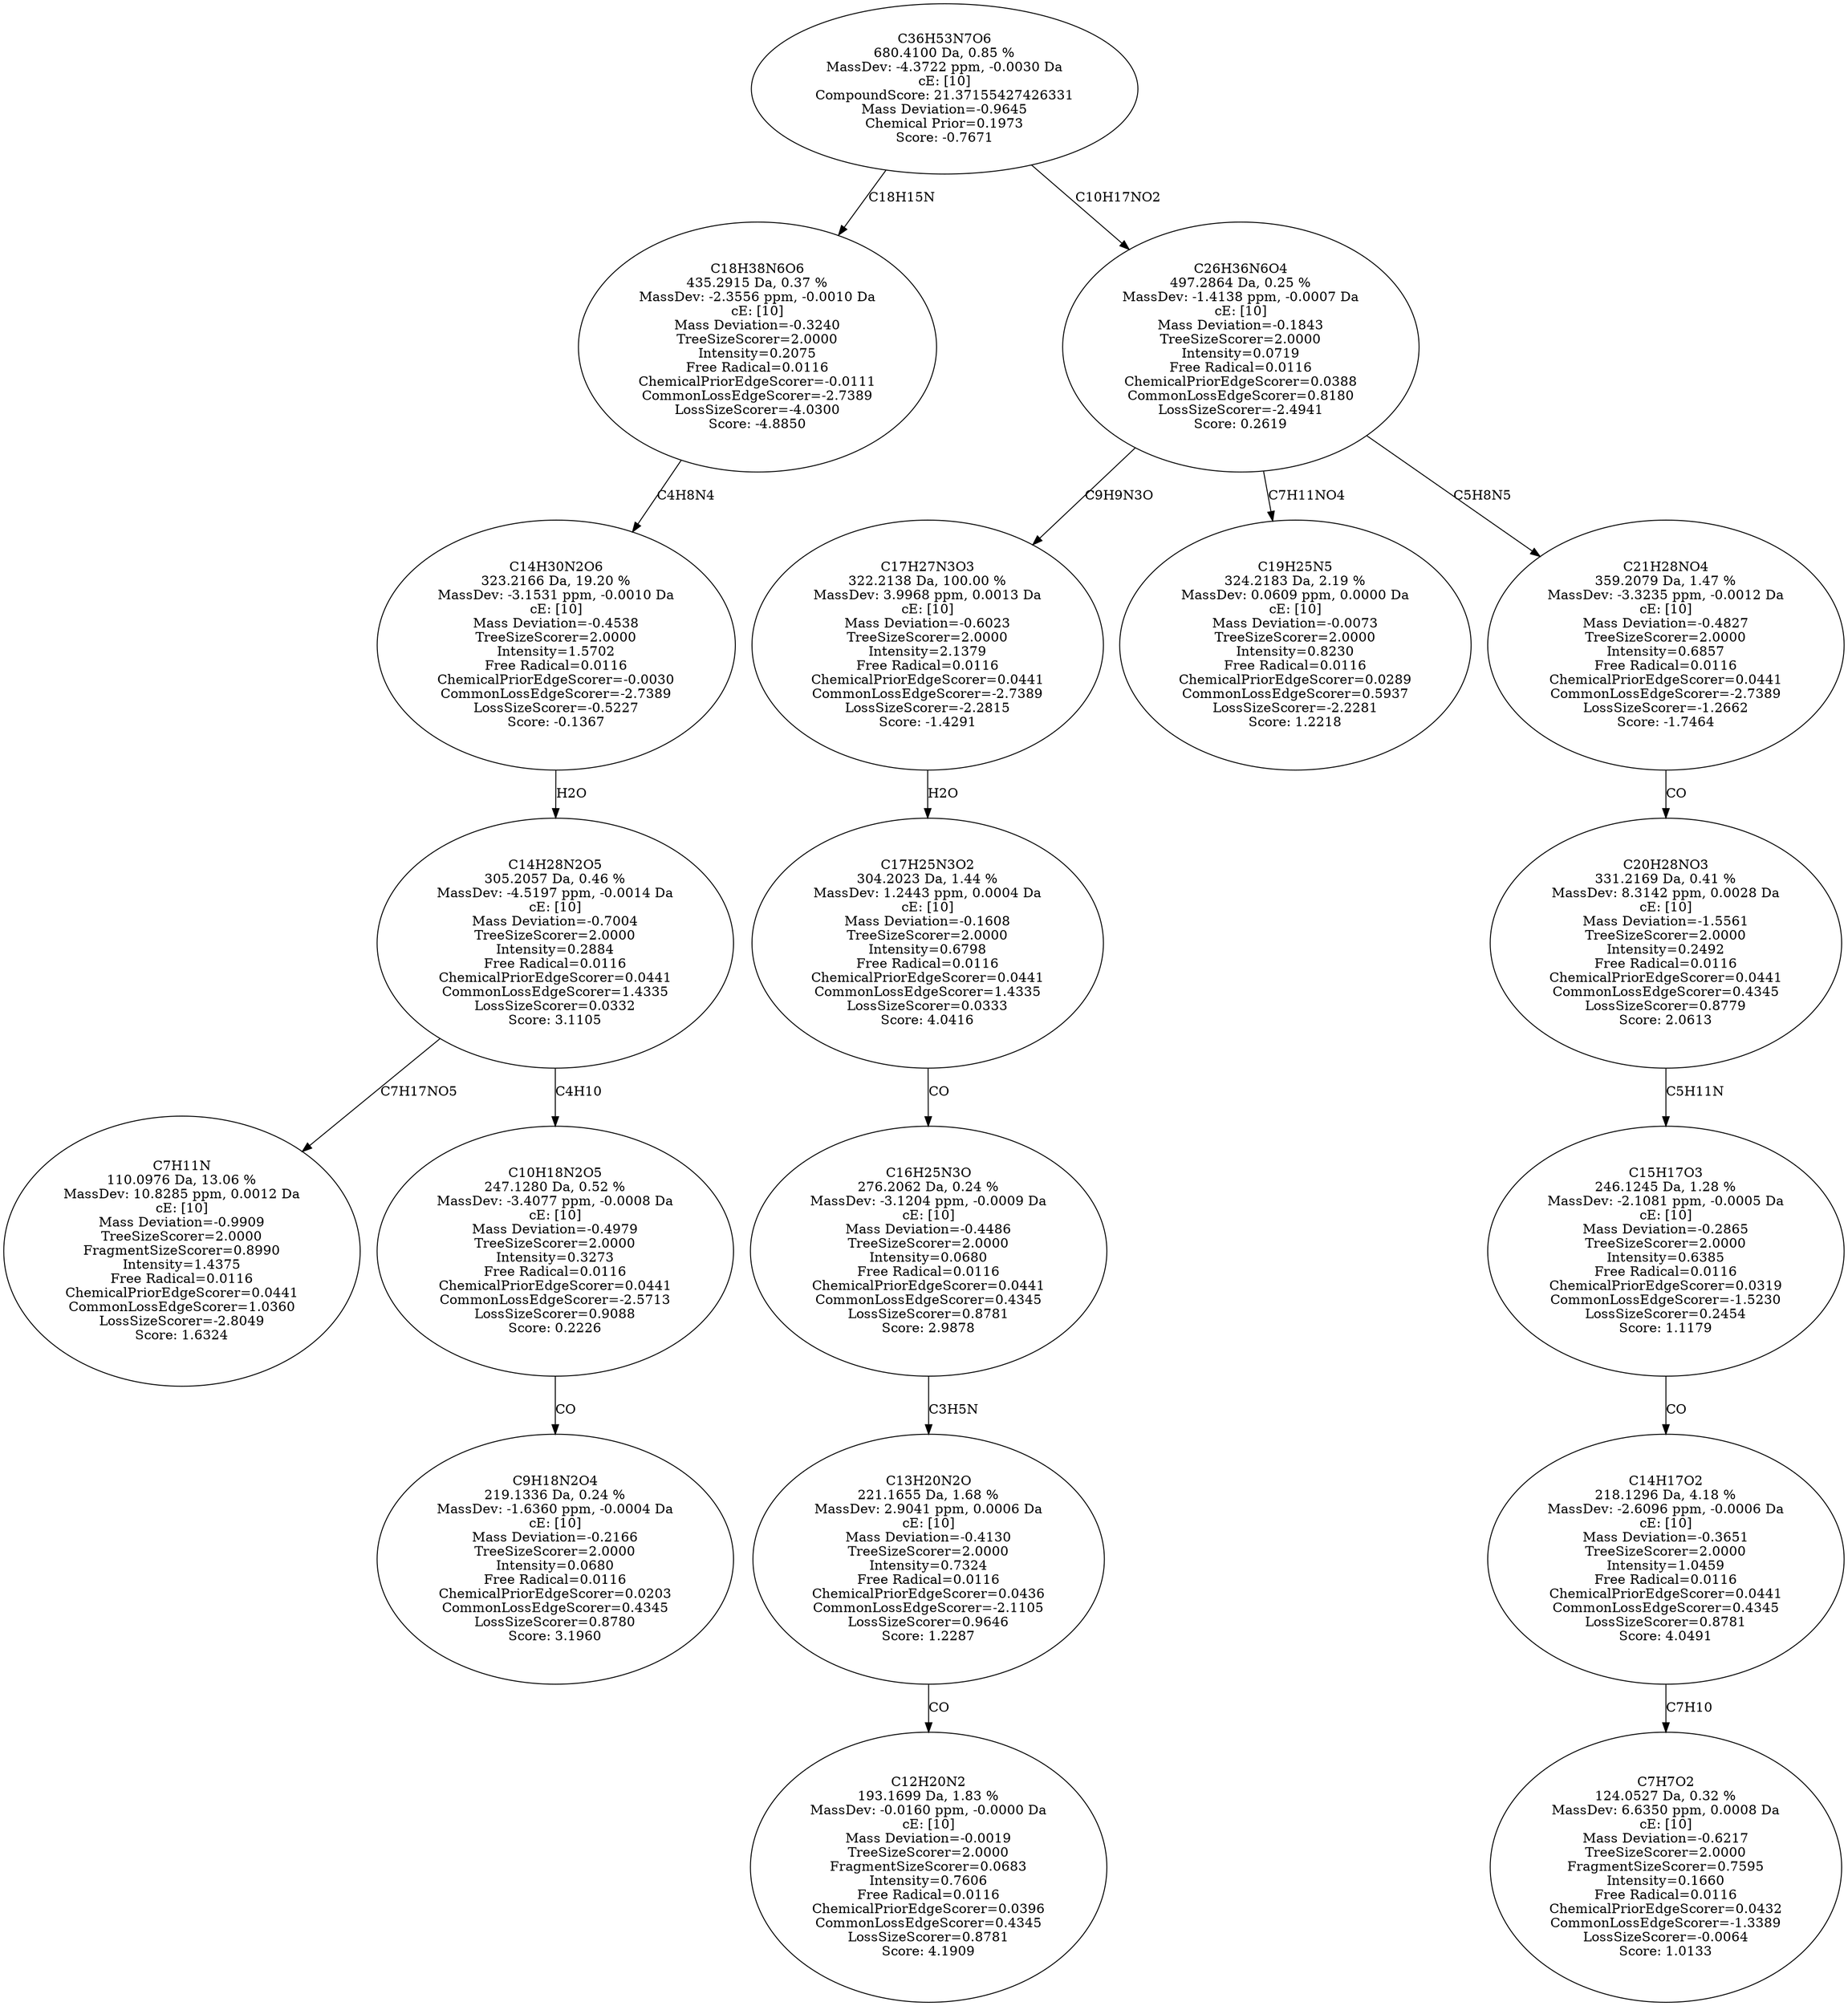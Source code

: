 strict digraph {
v1 [label="C7H11N\n110.0976 Da, 13.06 %\nMassDev: 10.8285 ppm, 0.0012 Da\ncE: [10]\nMass Deviation=-0.9909\nTreeSizeScorer=2.0000\nFragmentSizeScorer=0.8990\nIntensity=1.4375\nFree Radical=0.0116\nChemicalPriorEdgeScorer=0.0441\nCommonLossEdgeScorer=1.0360\nLossSizeScorer=-2.8049\nScore: 1.6324"];
v2 [label="C9H18N2O4\n219.1336 Da, 0.24 %\nMassDev: -1.6360 ppm, -0.0004 Da\ncE: [10]\nMass Deviation=-0.2166\nTreeSizeScorer=2.0000\nIntensity=0.0680\nFree Radical=0.0116\nChemicalPriorEdgeScorer=0.0203\nCommonLossEdgeScorer=0.4345\nLossSizeScorer=0.8780\nScore: 3.1960"];
v3 [label="C10H18N2O5\n247.1280 Da, 0.52 %\nMassDev: -3.4077 ppm, -0.0008 Da\ncE: [10]\nMass Deviation=-0.4979\nTreeSizeScorer=2.0000\nIntensity=0.3273\nFree Radical=0.0116\nChemicalPriorEdgeScorer=0.0441\nCommonLossEdgeScorer=-2.5713\nLossSizeScorer=0.9088\nScore: 0.2226"];
v4 [label="C14H28N2O5\n305.2057 Da, 0.46 %\nMassDev: -4.5197 ppm, -0.0014 Da\ncE: [10]\nMass Deviation=-0.7004\nTreeSizeScorer=2.0000\nIntensity=0.2884\nFree Radical=0.0116\nChemicalPriorEdgeScorer=0.0441\nCommonLossEdgeScorer=1.4335\nLossSizeScorer=0.0332\nScore: 3.1105"];
v5 [label="C14H30N2O6\n323.2166 Da, 19.20 %\nMassDev: -3.1531 ppm, -0.0010 Da\ncE: [10]\nMass Deviation=-0.4538\nTreeSizeScorer=2.0000\nIntensity=1.5702\nFree Radical=0.0116\nChemicalPriorEdgeScorer=-0.0030\nCommonLossEdgeScorer=-2.7389\nLossSizeScorer=-0.5227\nScore: -0.1367"];
v6 [label="C18H38N6O6\n435.2915 Da, 0.37 %\nMassDev: -2.3556 ppm, -0.0010 Da\ncE: [10]\nMass Deviation=-0.3240\nTreeSizeScorer=2.0000\nIntensity=0.2075\nFree Radical=0.0116\nChemicalPriorEdgeScorer=-0.0111\nCommonLossEdgeScorer=-2.7389\nLossSizeScorer=-4.0300\nScore: -4.8850"];
v7 [label="C12H20N2\n193.1699 Da, 1.83 %\nMassDev: -0.0160 ppm, -0.0000 Da\ncE: [10]\nMass Deviation=-0.0019\nTreeSizeScorer=2.0000\nFragmentSizeScorer=0.0683\nIntensity=0.7606\nFree Radical=0.0116\nChemicalPriorEdgeScorer=0.0396\nCommonLossEdgeScorer=0.4345\nLossSizeScorer=0.8781\nScore: 4.1909"];
v8 [label="C13H20N2O\n221.1655 Da, 1.68 %\nMassDev: 2.9041 ppm, 0.0006 Da\ncE: [10]\nMass Deviation=-0.4130\nTreeSizeScorer=2.0000\nIntensity=0.7324\nFree Radical=0.0116\nChemicalPriorEdgeScorer=0.0436\nCommonLossEdgeScorer=-2.1105\nLossSizeScorer=0.9646\nScore: 1.2287"];
v9 [label="C16H25N3O\n276.2062 Da, 0.24 %\nMassDev: -3.1204 ppm, -0.0009 Da\ncE: [10]\nMass Deviation=-0.4486\nTreeSizeScorer=2.0000\nIntensity=0.0680\nFree Radical=0.0116\nChemicalPriorEdgeScorer=0.0441\nCommonLossEdgeScorer=0.4345\nLossSizeScorer=0.8781\nScore: 2.9878"];
v10 [label="C17H25N3O2\n304.2023 Da, 1.44 %\nMassDev: 1.2443 ppm, 0.0004 Da\ncE: [10]\nMass Deviation=-0.1608\nTreeSizeScorer=2.0000\nIntensity=0.6798\nFree Radical=0.0116\nChemicalPriorEdgeScorer=0.0441\nCommonLossEdgeScorer=1.4335\nLossSizeScorer=0.0333\nScore: 4.0416"];
v11 [label="C17H27N3O3\n322.2138 Da, 100.00 %\nMassDev: 3.9968 ppm, 0.0013 Da\ncE: [10]\nMass Deviation=-0.6023\nTreeSizeScorer=2.0000\nIntensity=2.1379\nFree Radical=0.0116\nChemicalPriorEdgeScorer=0.0441\nCommonLossEdgeScorer=-2.7389\nLossSizeScorer=-2.2815\nScore: -1.4291"];
v12 [label="C19H25N5\n324.2183 Da, 2.19 %\nMassDev: 0.0609 ppm, 0.0000 Da\ncE: [10]\nMass Deviation=-0.0073\nTreeSizeScorer=2.0000\nIntensity=0.8230\nFree Radical=0.0116\nChemicalPriorEdgeScorer=0.0289\nCommonLossEdgeScorer=0.5937\nLossSizeScorer=-2.2281\nScore: 1.2218"];
v13 [label="C7H7O2\n124.0527 Da, 0.32 %\nMassDev: 6.6350 ppm, 0.0008 Da\ncE: [10]\nMass Deviation=-0.6217\nTreeSizeScorer=2.0000\nFragmentSizeScorer=0.7595\nIntensity=0.1660\nFree Radical=0.0116\nChemicalPriorEdgeScorer=0.0432\nCommonLossEdgeScorer=-1.3389\nLossSizeScorer=-0.0064\nScore: 1.0133"];
v14 [label="C14H17O2\n218.1296 Da, 4.18 %\nMassDev: -2.6096 ppm, -0.0006 Da\ncE: [10]\nMass Deviation=-0.3651\nTreeSizeScorer=2.0000\nIntensity=1.0459\nFree Radical=0.0116\nChemicalPriorEdgeScorer=0.0441\nCommonLossEdgeScorer=0.4345\nLossSizeScorer=0.8781\nScore: 4.0491"];
v15 [label="C15H17O3\n246.1245 Da, 1.28 %\nMassDev: -2.1081 ppm, -0.0005 Da\ncE: [10]\nMass Deviation=-0.2865\nTreeSizeScorer=2.0000\nIntensity=0.6385\nFree Radical=0.0116\nChemicalPriorEdgeScorer=0.0319\nCommonLossEdgeScorer=-1.5230\nLossSizeScorer=0.2454\nScore: 1.1179"];
v16 [label="C20H28NO3\n331.2169 Da, 0.41 %\nMassDev: 8.3142 ppm, 0.0028 Da\ncE: [10]\nMass Deviation=-1.5561\nTreeSizeScorer=2.0000\nIntensity=0.2492\nFree Radical=0.0116\nChemicalPriorEdgeScorer=0.0441\nCommonLossEdgeScorer=0.4345\nLossSizeScorer=0.8779\nScore: 2.0613"];
v17 [label="C21H28NO4\n359.2079 Da, 1.47 %\nMassDev: -3.3235 ppm, -0.0012 Da\ncE: [10]\nMass Deviation=-0.4827\nTreeSizeScorer=2.0000\nIntensity=0.6857\nFree Radical=0.0116\nChemicalPriorEdgeScorer=0.0441\nCommonLossEdgeScorer=-2.7389\nLossSizeScorer=-1.2662\nScore: -1.7464"];
v18 [label="C26H36N6O4\n497.2864 Da, 0.25 %\nMassDev: -1.4138 ppm, -0.0007 Da\ncE: [10]\nMass Deviation=-0.1843\nTreeSizeScorer=2.0000\nIntensity=0.0719\nFree Radical=0.0116\nChemicalPriorEdgeScorer=0.0388\nCommonLossEdgeScorer=0.8180\nLossSizeScorer=-2.4941\nScore: 0.2619"];
v19 [label="C36H53N7O6\n680.4100 Da, 0.85 %\nMassDev: -4.3722 ppm, -0.0030 Da\ncE: [10]\nCompoundScore: 21.37155427426331\nMass Deviation=-0.9645\nChemical Prior=0.1973\nScore: -0.7671"];
v4 -> v1 [label="C7H17NO5"];
v3 -> v2 [label="CO"];
v4 -> v3 [label="C4H10"];
v5 -> v4 [label="H2O"];
v6 -> v5 [label="C4H8N4"];
v19 -> v6 [label="C18H15N"];
v8 -> v7 [label="CO"];
v9 -> v8 [label="C3H5N"];
v10 -> v9 [label="CO"];
v11 -> v10 [label="H2O"];
v18 -> v11 [label="C9H9N3O"];
v18 -> v12 [label="C7H11NO4"];
v14 -> v13 [label="C7H10"];
v15 -> v14 [label="CO"];
v16 -> v15 [label="C5H11N"];
v17 -> v16 [label="CO"];
v18 -> v17 [label="C5H8N5"];
v19 -> v18 [label="C10H17NO2"];
}